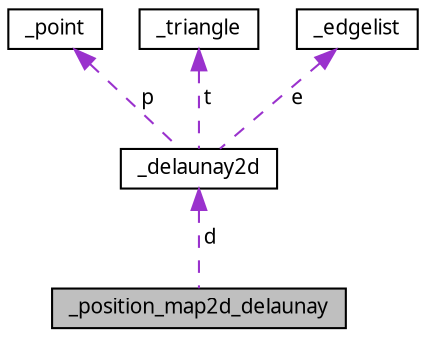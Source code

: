 digraph "_position_map2d_delaunay"
{
  edge [fontname="FreeSans.ttf",fontsize="10",labelfontname="FreeSans.ttf",labelfontsize="10"];
  node [fontname="FreeSans.ttf",fontsize="10",shape=record];
  Node1 [label="_position_map2d_delaunay",height=0.2,width=0.4,color="black", fillcolor="grey75", style="filled", fontcolor="black"];
  Node2 -> Node1 [dir="back",color="darkorchid3",fontsize="10",style="dashed",label=" d" ,fontname="FreeSans.ttf"];
  Node2 [label="_delaunay2d",height=0.2,width=0.4,color="black", fillcolor="white", style="filled",URL="$struct__delaunay2d.html"];
  Node3 -> Node2 [dir="back",color="darkorchid3",fontsize="10",style="dashed",label=" p" ,fontname="FreeSans.ttf"];
  Node3 [label="_point",height=0.2,width=0.4,color="black", fillcolor="white", style="filled",URL="$struct__point.html"];
  Node4 -> Node2 [dir="back",color="darkorchid3",fontsize="10",style="dashed",label=" t" ,fontname="FreeSans.ttf"];
  Node4 [label="_triangle",height=0.2,width=0.4,color="black", fillcolor="white", style="filled",URL="$struct__triangle.html"];
  Node5 -> Node2 [dir="back",color="darkorchid3",fontsize="10",style="dashed",label=" e" ,fontname="FreeSans.ttf"];
  Node5 [label="_edgelist",height=0.2,width=0.4,color="black", fillcolor="white", style="filled",URL="$struct__edgelist.html"];
}

